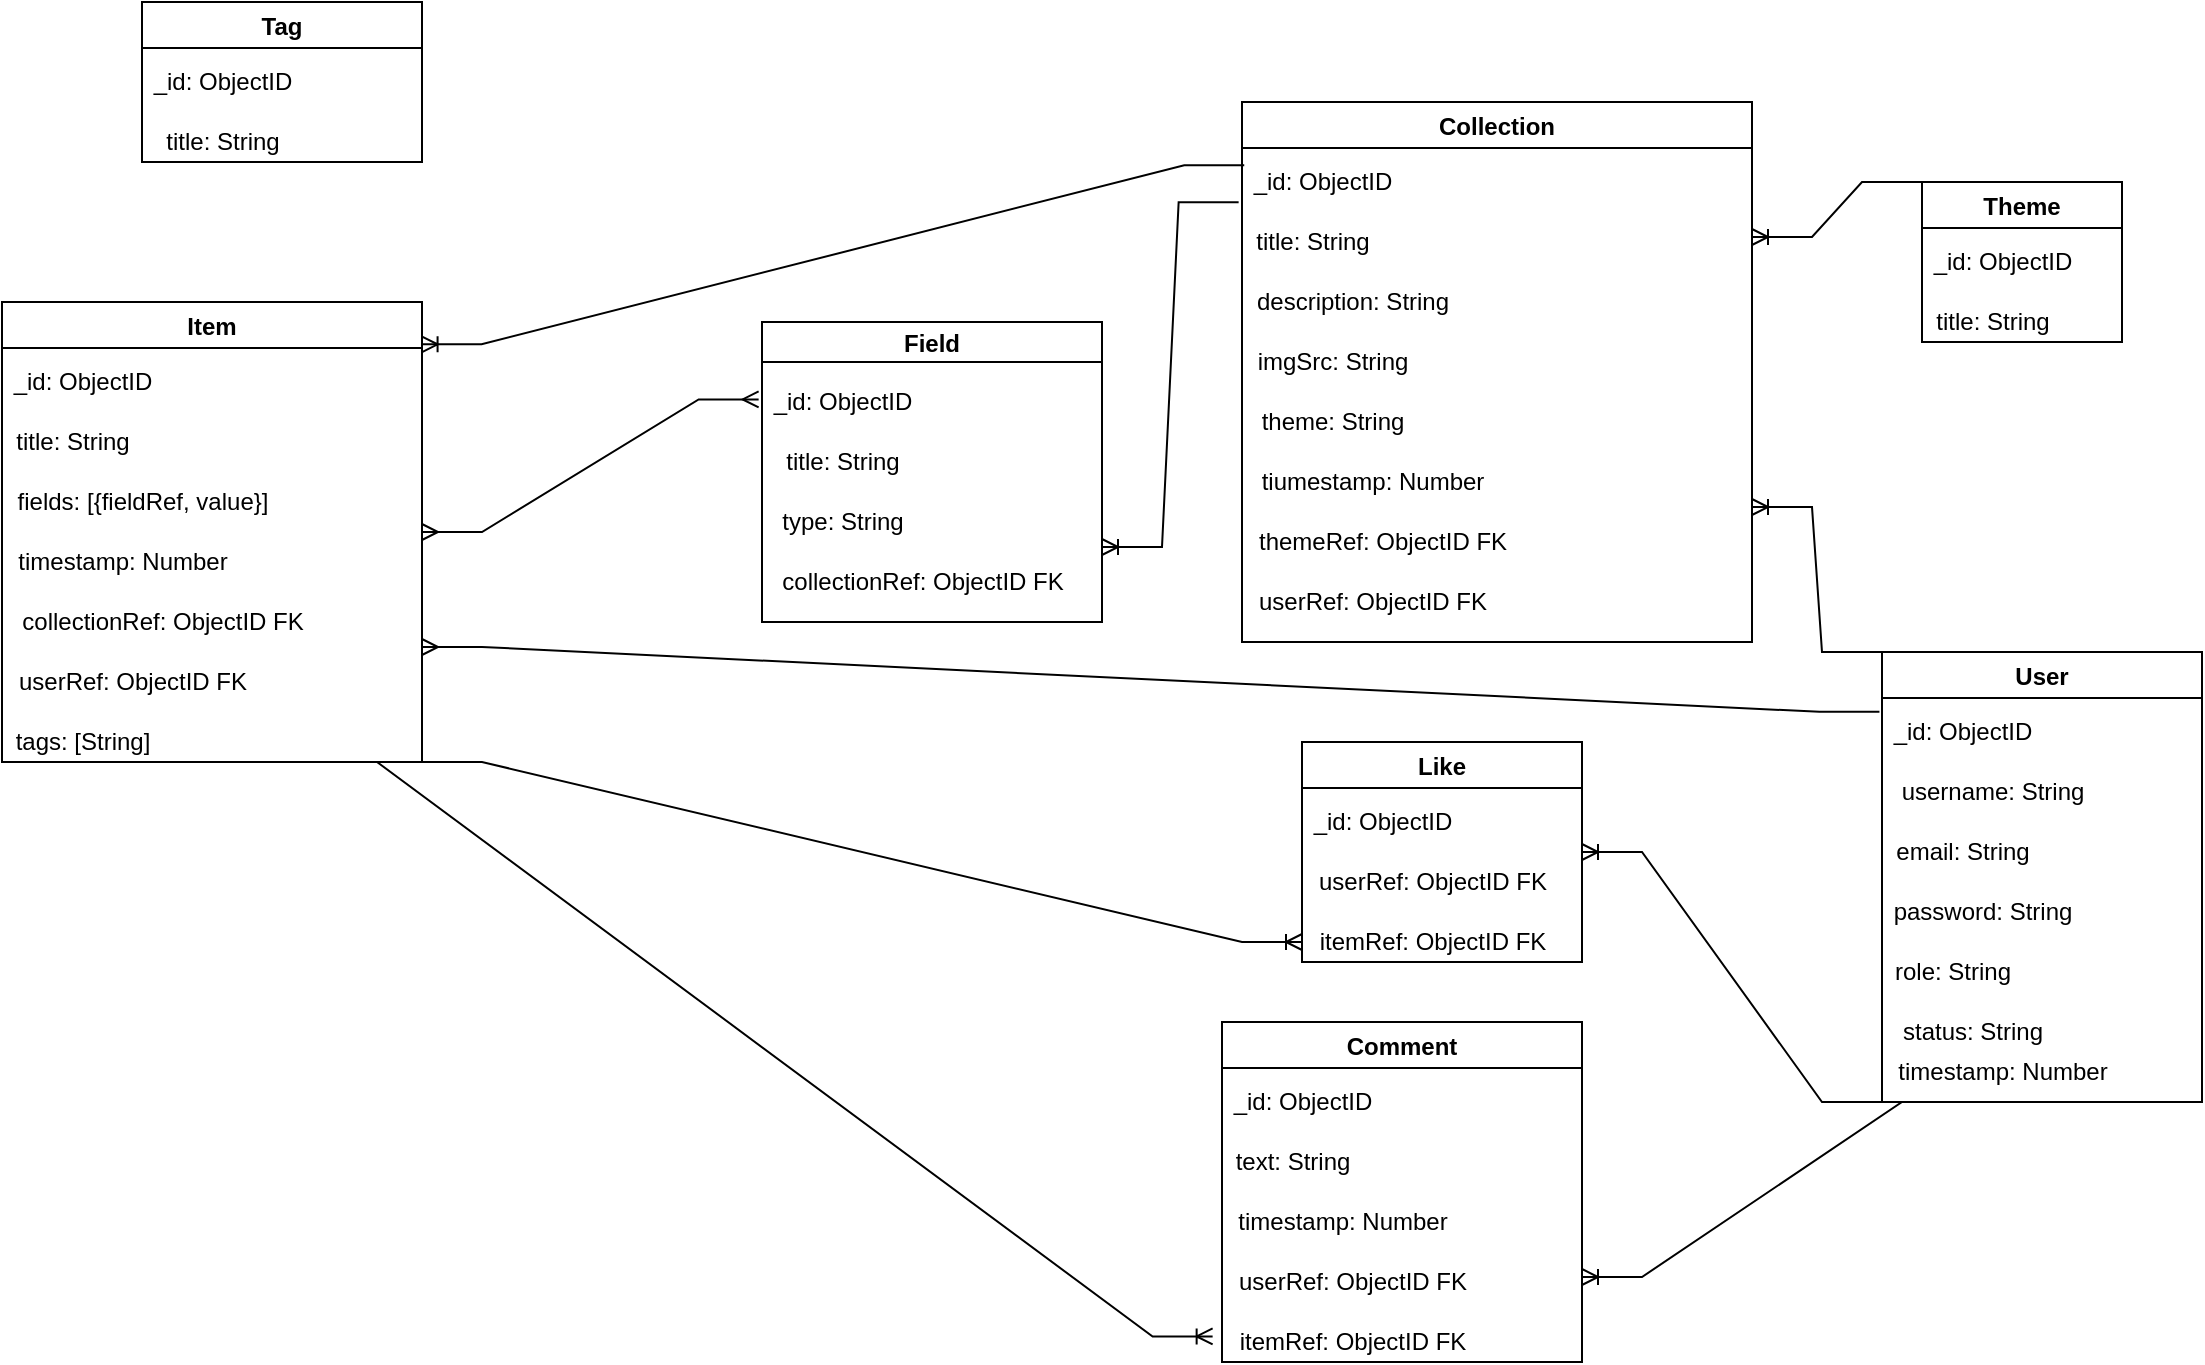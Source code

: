 <mxfile version="20.0.1" type="device"><diagram id="OQPBfWePK4XXrtYNSVWb" name="Page-1"><mxGraphModel dx="1108" dy="722" grid="1" gridSize="10" guides="1" tooltips="1" connect="1" arrows="1" fold="1" page="1" pageScale="1" pageWidth="1169" pageHeight="1654" math="0" shadow="0"><root><mxCell id="0"/><mxCell id="1" parent="0"/><mxCell id="KWwshNtn6a21KARJwT6o-1" value="User" style="swimlane;" parent="1" vertex="1"><mxGeometry x="960" y="455" width="160" height="225" as="geometry"/></mxCell><mxCell id="KWwshNtn6a21KARJwT6o-3" value="_id: ObjectID" style="text;html=1;align=center;verticalAlign=middle;resizable=0;points=[];autosize=1;strokeColor=none;fillColor=none;" parent="KWwshNtn6a21KARJwT6o-1" vertex="1"><mxGeometry y="30" width="80" height="20" as="geometry"/></mxCell><mxCell id="KWwshNtn6a21KARJwT6o-6" value="email: String" style="text;html=1;align=center;verticalAlign=middle;resizable=0;points=[];autosize=1;strokeColor=none;fillColor=none;" parent="KWwshNtn6a21KARJwT6o-1" vertex="1"><mxGeometry y="90" width="80" height="20" as="geometry"/></mxCell><mxCell id="KWwshNtn6a21KARJwT6o-7" value="password: String" style="text;html=1;align=center;verticalAlign=middle;resizable=0;points=[];autosize=1;strokeColor=none;fillColor=none;" parent="KWwshNtn6a21KARJwT6o-1" vertex="1"><mxGeometry y="120" width="100" height="20" as="geometry"/></mxCell><mxCell id="KWwshNtn6a21KARJwT6o-9" value="username: String" style="text;html=1;align=center;verticalAlign=middle;resizable=0;points=[];autosize=1;strokeColor=none;fillColor=none;" parent="KWwshNtn6a21KARJwT6o-1" vertex="1"><mxGeometry y="60" width="110" height="20" as="geometry"/></mxCell><mxCell id="KWwshNtn6a21KARJwT6o-27" value="role: String" style="text;html=1;align=center;verticalAlign=middle;resizable=0;points=[];autosize=1;strokeColor=none;fillColor=none;" parent="KWwshNtn6a21KARJwT6o-1" vertex="1"><mxGeometry y="150" width="70" height="20" as="geometry"/></mxCell><mxCell id="Buk2uaeoEN7i6tv7tJGx-1" value="status: String" style="text;html=1;align=center;verticalAlign=middle;resizable=0;points=[];autosize=1;strokeColor=none;fillColor=none;" parent="KWwshNtn6a21KARJwT6o-1" vertex="1"><mxGeometry y="180" width="90" height="20" as="geometry"/></mxCell><mxCell id="iHQT7HgOeXuEpRVlITJR-15" value="timestamp: Number" style="text;html=1;align=center;verticalAlign=middle;resizable=0;points=[];autosize=1;strokeColor=none;fillColor=none;" vertex="1" parent="KWwshNtn6a21KARJwT6o-1"><mxGeometry y="200" width="120" height="20" as="geometry"/></mxCell><mxCell id="KWwshNtn6a21KARJwT6o-12" value="Theme" style="swimlane;" parent="1" vertex="1"><mxGeometry x="980" y="220" width="100" height="80" as="geometry"/></mxCell><mxCell id="KWwshNtn6a21KARJwT6o-13" value="_id: ObjectID" style="text;html=1;align=center;verticalAlign=middle;resizable=0;points=[];autosize=1;strokeColor=none;fillColor=none;" parent="KWwshNtn6a21KARJwT6o-12" vertex="1"><mxGeometry y="30" width="80" height="20" as="geometry"/></mxCell><mxCell id="KWwshNtn6a21KARJwT6o-16" value="title: String" style="text;html=1;align=center;verticalAlign=middle;resizable=0;points=[];autosize=1;strokeColor=none;fillColor=none;" parent="KWwshNtn6a21KARJwT6o-12" vertex="1"><mxGeometry y="60" width="70" height="20" as="geometry"/></mxCell><mxCell id="KWwshNtn6a21KARJwT6o-19" value="Item" style="swimlane;startSize=23;" parent="1" vertex="1"><mxGeometry x="20" y="280" width="210" height="230" as="geometry"/></mxCell><mxCell id="KWwshNtn6a21KARJwT6o-20" value="_id: ObjectID" style="text;html=1;align=center;verticalAlign=middle;resizable=0;points=[];autosize=1;strokeColor=none;fillColor=none;" parent="KWwshNtn6a21KARJwT6o-19" vertex="1"><mxGeometry y="30" width="80" height="20" as="geometry"/></mxCell><mxCell id="KWwshNtn6a21KARJwT6o-22" value="collectionRef: ObjectID FK" style="text;html=1;align=center;verticalAlign=middle;resizable=0;points=[];autosize=1;strokeColor=none;fillColor=none;" parent="KWwshNtn6a21KARJwT6o-19" vertex="1"><mxGeometry y="150" width="160" height="20" as="geometry"/></mxCell><mxCell id="KWwshNtn6a21KARJwT6o-59" value="fields: [{fieldRef, value}]" style="text;html=1;align=center;verticalAlign=middle;resizable=0;points=[];autosize=1;strokeColor=none;fillColor=none;" parent="KWwshNtn6a21KARJwT6o-19" vertex="1"><mxGeometry y="90" width="140" height="20" as="geometry"/></mxCell><mxCell id="KWwshNtn6a21KARJwT6o-63" value="userRef: ObjectID FK" style="text;html=1;align=center;verticalAlign=middle;resizable=0;points=[];autosize=1;strokeColor=none;fillColor=none;" parent="KWwshNtn6a21KARJwT6o-19" vertex="1"><mxGeometry y="180" width="130" height="20" as="geometry"/></mxCell><mxCell id="KWwshNtn6a21KARJwT6o-65" value="tags: [String]" style="text;html=1;align=center;verticalAlign=middle;resizable=0;points=[];autosize=1;strokeColor=none;fillColor=none;" parent="KWwshNtn6a21KARJwT6o-19" vertex="1"><mxGeometry y="210" width="80" height="20" as="geometry"/></mxCell><mxCell id="KWwshNtn6a21KARJwT6o-79" value="timestamp: Number" style="text;html=1;align=center;verticalAlign=middle;resizable=0;points=[];autosize=1;strokeColor=none;fillColor=none;" parent="KWwshNtn6a21KARJwT6o-19" vertex="1"><mxGeometry y="120" width="120" height="20" as="geometry"/></mxCell><mxCell id="M4U97DY-TUxdx77qm4kD-1" value="title: String" style="text;html=1;align=center;verticalAlign=middle;resizable=0;points=[];autosize=1;strokeColor=none;fillColor=none;" parent="KWwshNtn6a21KARJwT6o-19" vertex="1"><mxGeometry y="60" width="70" height="20" as="geometry"/></mxCell><mxCell id="KWwshNtn6a21KARJwT6o-23" value="Collection" style="swimlane;startSize=23;" parent="1" vertex="1"><mxGeometry x="640" y="180" width="255" height="270" as="geometry"/></mxCell><mxCell id="KWwshNtn6a21KARJwT6o-24" value="_id: ObjectID" style="text;html=1;align=center;verticalAlign=middle;resizable=0;points=[];autosize=1;strokeColor=none;fillColor=none;" parent="KWwshNtn6a21KARJwT6o-23" vertex="1"><mxGeometry y="30" width="80" height="20" as="geometry"/></mxCell><mxCell id="KWwshNtn6a21KARJwT6o-25" value="userRef: ObjectID FK" style="text;html=1;align=center;verticalAlign=middle;resizable=0;points=[];autosize=1;strokeColor=none;fillColor=none;" parent="KWwshNtn6a21KARJwT6o-23" vertex="1"><mxGeometry y="240" width="130" height="20" as="geometry"/></mxCell><mxCell id="KWwshNtn6a21KARJwT6o-29" value="title: String" style="text;html=1;align=center;verticalAlign=middle;resizable=0;points=[];autosize=1;strokeColor=none;fillColor=none;" parent="KWwshNtn6a21KARJwT6o-23" vertex="1"><mxGeometry y="60" width="70" height="20" as="geometry"/></mxCell><mxCell id="KWwshNtn6a21KARJwT6o-32" value="themeRef: ObjectID FK" style="text;html=1;align=center;verticalAlign=middle;resizable=0;points=[];autosize=1;strokeColor=none;fillColor=none;" parent="KWwshNtn6a21KARJwT6o-23" vertex="1"><mxGeometry y="210" width="140" height="20" as="geometry"/></mxCell><mxCell id="KWwshNtn6a21KARJwT6o-80" value="theme: String" style="text;html=1;align=center;verticalAlign=middle;resizable=0;points=[];autosize=1;strokeColor=none;fillColor=none;" parent="KWwshNtn6a21KARJwT6o-23" vertex="1"><mxGeometry y="150" width="90" height="20" as="geometry"/></mxCell><mxCell id="KWwshNtn6a21KARJwT6o-92" value="imgSrc: String" style="text;html=1;align=center;verticalAlign=middle;resizable=0;points=[];autosize=1;strokeColor=none;fillColor=none;" parent="KWwshNtn6a21KARJwT6o-23" vertex="1"><mxGeometry y="120" width="90" height="20" as="geometry"/></mxCell><mxCell id="KWwshNtn6a21KARJwT6o-93" value="description: String" style="text;html=1;align=center;verticalAlign=middle;resizable=0;points=[];autosize=1;strokeColor=none;fillColor=none;" parent="KWwshNtn6a21KARJwT6o-23" vertex="1"><mxGeometry y="90" width="110" height="20" as="geometry"/></mxCell><mxCell id="iHQT7HgOeXuEpRVlITJR-16" value="tiumestamp: Number" style="text;html=1;align=center;verticalAlign=middle;resizable=0;points=[];autosize=1;strokeColor=none;fillColor=none;" vertex="1" parent="KWwshNtn6a21KARJwT6o-23"><mxGeometry y="180" width="130" height="20" as="geometry"/></mxCell><mxCell id="KWwshNtn6a21KARJwT6o-35" value="" style="edgeStyle=entityRelationEdgeStyle;fontSize=12;html=1;endArrow=ERoneToMany;rounded=0;exitX=0;exitY=0;exitDx=0;exitDy=0;entryX=1;entryY=0.25;entryDx=0;entryDy=0;" parent="1" source="KWwshNtn6a21KARJwT6o-12" target="KWwshNtn6a21KARJwT6o-23" edge="1"><mxGeometry width="100" height="100" relative="1" as="geometry"><mxPoint x="510" y="70" as="sourcePoint"/><mxPoint x="640" y="-160" as="targetPoint"/></mxGeometry></mxCell><mxCell id="KWwshNtn6a21KARJwT6o-42" value="Tag" style="swimlane;startSize=23;" parent="1" vertex="1"><mxGeometry x="90" y="130" width="140" height="80" as="geometry"/></mxCell><mxCell id="KWwshNtn6a21KARJwT6o-43" value="_id: ObjectID" style="text;html=1;align=center;verticalAlign=middle;resizable=0;points=[];autosize=1;strokeColor=none;fillColor=none;" parent="KWwshNtn6a21KARJwT6o-42" vertex="1"><mxGeometry y="30" width="80" height="20" as="geometry"/></mxCell><mxCell id="KWwshNtn6a21KARJwT6o-44" value="title: String" style="text;html=1;align=center;verticalAlign=middle;resizable=0;points=[];autosize=1;strokeColor=none;fillColor=none;" parent="KWwshNtn6a21KARJwT6o-42" vertex="1"><mxGeometry x="5" y="60" width="70" height="20" as="geometry"/></mxCell><mxCell id="KWwshNtn6a21KARJwT6o-48" value="Comment" style="swimlane;startSize=23;" parent="1" vertex="1"><mxGeometry x="630" y="640" width="180" height="170" as="geometry"/></mxCell><mxCell id="KWwshNtn6a21KARJwT6o-49" value="_id: ObjectID" style="text;html=1;align=center;verticalAlign=middle;resizable=0;points=[];autosize=1;strokeColor=none;fillColor=none;" parent="KWwshNtn6a21KARJwT6o-48" vertex="1"><mxGeometry y="30" width="80" height="20" as="geometry"/></mxCell><mxCell id="KWwshNtn6a21KARJwT6o-51" value="itemRef: ObjectID FK" style="text;html=1;align=center;verticalAlign=middle;resizable=0;points=[];autosize=1;strokeColor=none;fillColor=none;" parent="KWwshNtn6a21KARJwT6o-48" vertex="1"><mxGeometry y="150" width="130" height="20" as="geometry"/></mxCell><mxCell id="KWwshNtn6a21KARJwT6o-66" value="text: String" style="text;html=1;align=center;verticalAlign=middle;resizable=0;points=[];autosize=1;strokeColor=none;fillColor=none;" parent="KWwshNtn6a21KARJwT6o-48" vertex="1"><mxGeometry y="60" width="70" height="20" as="geometry"/></mxCell><mxCell id="KWwshNtn6a21KARJwT6o-82" value="userRef: ObjectID FK" style="text;html=1;align=center;verticalAlign=middle;resizable=0;points=[];autosize=1;strokeColor=none;fillColor=none;" parent="KWwshNtn6a21KARJwT6o-48" vertex="1"><mxGeometry y="120" width="130" height="20" as="geometry"/></mxCell><mxCell id="KWwshNtn6a21KARJwT6o-97" value="timestamp: Number" style="text;html=1;align=center;verticalAlign=middle;resizable=0;points=[];autosize=1;strokeColor=none;fillColor=none;" parent="KWwshNtn6a21KARJwT6o-48" vertex="1"><mxGeometry y="90" width="120" height="20" as="geometry"/></mxCell><mxCell id="KWwshNtn6a21KARJwT6o-53" value="" style="edgeStyle=entityRelationEdgeStyle;fontSize=12;html=1;endArrow=ERoneToMany;rounded=0;entryX=0.999;entryY=0.092;entryDx=0;entryDy=0;entryPerimeter=0;exitX=0.014;exitY=0.079;exitDx=0;exitDy=0;exitPerimeter=0;" parent="1" source="KWwshNtn6a21KARJwT6o-24" target="KWwshNtn6a21KARJwT6o-19" edge="1"><mxGeometry width="100" height="100" relative="1" as="geometry"><mxPoint x="430" y="260" as="sourcePoint"/><mxPoint x="480" y="220" as="targetPoint"/></mxGeometry></mxCell><mxCell id="KWwshNtn6a21KARJwT6o-39" value="" style="edgeStyle=entityRelationEdgeStyle;fontSize=12;html=1;endArrow=ERoneToMany;rounded=0;exitX=0;exitY=0;exitDx=0;exitDy=0;entryX=1;entryY=0.75;entryDx=0;entryDy=0;" parent="1" source="KWwshNtn6a21KARJwT6o-1" target="KWwshNtn6a21KARJwT6o-23" edge="1"><mxGeometry width="100" height="100" relative="1" as="geometry"><mxPoint x="510" y="70" as="sourcePoint"/><mxPoint x="510" y="260" as="targetPoint"/></mxGeometry></mxCell><mxCell id="KWwshNtn6a21KARJwT6o-55" value="" style="edgeStyle=entityRelationEdgeStyle;fontSize=12;html=1;endArrow=ERoneToMany;rounded=0;entryX=1;entryY=0.75;entryDx=0;entryDy=0;exitX=0.25;exitY=1;exitDx=0;exitDy=0;" parent="1" source="KWwshNtn6a21KARJwT6o-1" target="KWwshNtn6a21KARJwT6o-48" edge="1"><mxGeometry width="100" height="100" relative="1" as="geometry"><mxPoint x="580" y="620" as="sourcePoint"/><mxPoint x="550" y="541.176" as="targetPoint"/></mxGeometry></mxCell><mxCell id="KWwshNtn6a21KARJwT6o-62" value="" style="edgeStyle=entityRelationEdgeStyle;fontSize=12;html=1;endArrow=ERoneToMany;rounded=0;entryX=-0.036;entryY=0.362;entryDx=0;entryDy=0;entryPerimeter=0;exitX=0.75;exitY=1;exitDx=0;exitDy=0;" parent="1" source="KWwshNtn6a21KARJwT6o-19" target="KWwshNtn6a21KARJwT6o-51" edge="1"><mxGeometry width="100" height="100" relative="1" as="geometry"><mxPoint x="380" y="150" as="sourcePoint"/><mxPoint x="480" y="50" as="targetPoint"/></mxGeometry></mxCell><mxCell id="KWwshNtn6a21KARJwT6o-64" value="" style="edgeStyle=entityRelationEdgeStyle;fontSize=12;html=1;endArrow=ERmany;rounded=0;entryX=1;entryY=0.75;entryDx=0;entryDy=0;exitX=-0.008;exitY=0.133;exitDx=0;exitDy=0;exitPerimeter=0;" parent="1" source="KWwshNtn6a21KARJwT6o-1" target="KWwshNtn6a21KARJwT6o-19" edge="1"><mxGeometry width="100" height="100" relative="1" as="geometry"><mxPoint x="650" y="250" as="sourcePoint"/><mxPoint x="350" y="390" as="targetPoint"/></mxGeometry></mxCell><mxCell id="KWwshNtn6a21KARJwT6o-68" value="Like" style="swimlane;startSize=23;" parent="1" vertex="1"><mxGeometry x="670" y="500" width="140" height="110" as="geometry"/></mxCell><mxCell id="KWwshNtn6a21KARJwT6o-69" value="_id: ObjectID" style="text;html=1;align=center;verticalAlign=middle;resizable=0;points=[];autosize=1;strokeColor=none;fillColor=none;" parent="KWwshNtn6a21KARJwT6o-68" vertex="1"><mxGeometry y="30" width="80" height="20" as="geometry"/></mxCell><mxCell id="KWwshNtn6a21KARJwT6o-70" value="userRef: ObjectID FK" style="text;html=1;align=center;verticalAlign=middle;resizable=0;points=[];autosize=1;strokeColor=none;fillColor=none;" parent="KWwshNtn6a21KARJwT6o-68" vertex="1"><mxGeometry y="60" width="130" height="20" as="geometry"/></mxCell><mxCell id="KWwshNtn6a21KARJwT6o-71" value="itemRef: ObjectID FK" style="text;html=1;align=center;verticalAlign=middle;resizable=0;points=[];autosize=1;strokeColor=none;fillColor=none;" parent="KWwshNtn6a21KARJwT6o-68" vertex="1"><mxGeometry y="90" width="130" height="20" as="geometry"/></mxCell><mxCell id="KWwshNtn6a21KARJwT6o-74" value="" style="edgeStyle=entityRelationEdgeStyle;fontSize=12;html=1;endArrow=ERoneToMany;rounded=0;exitX=1;exitY=1;exitDx=0;exitDy=0;" parent="1" source="KWwshNtn6a21KARJwT6o-19" target="KWwshNtn6a21KARJwT6o-71" edge="1"><mxGeometry width="100" height="100" relative="1" as="geometry"><mxPoint x="360" y="140" as="sourcePoint"/><mxPoint x="464" y="420" as="targetPoint"/></mxGeometry></mxCell><mxCell id="KWwshNtn6a21KARJwT6o-75" value="" style="edgeStyle=entityRelationEdgeStyle;fontSize=12;html=1;endArrow=ERoneToMany;rounded=0;entryX=1;entryY=0.5;entryDx=0;entryDy=0;exitX=0;exitY=1;exitDx=0;exitDy=0;" parent="1" source="KWwshNtn6a21KARJwT6o-1" target="KWwshNtn6a21KARJwT6o-68" edge="1"><mxGeometry width="100" height="100" relative="1" as="geometry"><mxPoint x="760" y="490" as="sourcePoint"/><mxPoint x="640" y="829" as="targetPoint"/></mxGeometry></mxCell><mxCell id="iHQT7HgOeXuEpRVlITJR-1" value="Field" style="swimlane;startSize=20;" vertex="1" parent="1"><mxGeometry x="400" y="290" width="170" height="150" as="geometry"/></mxCell><mxCell id="iHQT7HgOeXuEpRVlITJR-2" value="_id: ObjectID" style="text;html=1;align=center;verticalAlign=middle;resizable=0;points=[];autosize=1;strokeColor=none;fillColor=none;" vertex="1" parent="iHQT7HgOeXuEpRVlITJR-1"><mxGeometry y="30" width="80" height="20" as="geometry"/></mxCell><mxCell id="iHQT7HgOeXuEpRVlITJR-3" value="title: String" style="text;html=1;align=center;verticalAlign=middle;resizable=0;points=[];autosize=1;strokeColor=none;fillColor=none;" vertex="1" parent="iHQT7HgOeXuEpRVlITJR-1"><mxGeometry x="5" y="60" width="70" height="20" as="geometry"/></mxCell><mxCell id="iHQT7HgOeXuEpRVlITJR-4" value="type: String" style="text;html=1;align=center;verticalAlign=middle;resizable=0;points=[];autosize=1;strokeColor=none;fillColor=none;" vertex="1" parent="iHQT7HgOeXuEpRVlITJR-1"><mxGeometry y="90" width="80" height="20" as="geometry"/></mxCell><mxCell id="iHQT7HgOeXuEpRVlITJR-5" value="collectionRef: ObjectID FK" style="text;html=1;align=center;verticalAlign=middle;resizable=0;points=[];autosize=1;strokeColor=none;fillColor=none;" vertex="1" parent="iHQT7HgOeXuEpRVlITJR-1"><mxGeometry y="120" width="160" height="20" as="geometry"/></mxCell><mxCell id="iHQT7HgOeXuEpRVlITJR-6" value="" style="edgeStyle=entityRelationEdgeStyle;fontSize=12;html=1;endArrow=ERoneToMany;rounded=0;entryX=1;entryY=0.75;entryDx=0;entryDy=0;exitX=-0.021;exitY=1.007;exitDx=0;exitDy=0;exitPerimeter=0;" edge="1" parent="1" source="KWwshNtn6a21KARJwT6o-24" target="iHQT7HgOeXuEpRVlITJR-1"><mxGeometry width="100" height="100" relative="1" as="geometry"><mxPoint x="608.4" y="222.58" as="sourcePoint"/><mxPoint x="409.79" y="341.16" as="targetPoint"/></mxGeometry></mxCell><mxCell id="iHQT7HgOeXuEpRVlITJR-7" value="" style="edgeStyle=entityRelationEdgeStyle;fontSize=12;html=1;endArrow=ERmany;startArrow=ERmany;rounded=0;exitX=1;exitY=0.5;exitDx=0;exitDy=0;entryX=-0.021;entryY=0.436;entryDx=0;entryDy=0;entryPerimeter=0;" edge="1" parent="1" source="KWwshNtn6a21KARJwT6o-19" target="iHQT7HgOeXuEpRVlITJR-2"><mxGeometry width="100" height="100" relative="1" as="geometry"><mxPoint x="580" y="400" as="sourcePoint"/><mxPoint x="680" y="300" as="targetPoint"/></mxGeometry></mxCell></root></mxGraphModel></diagram></mxfile>